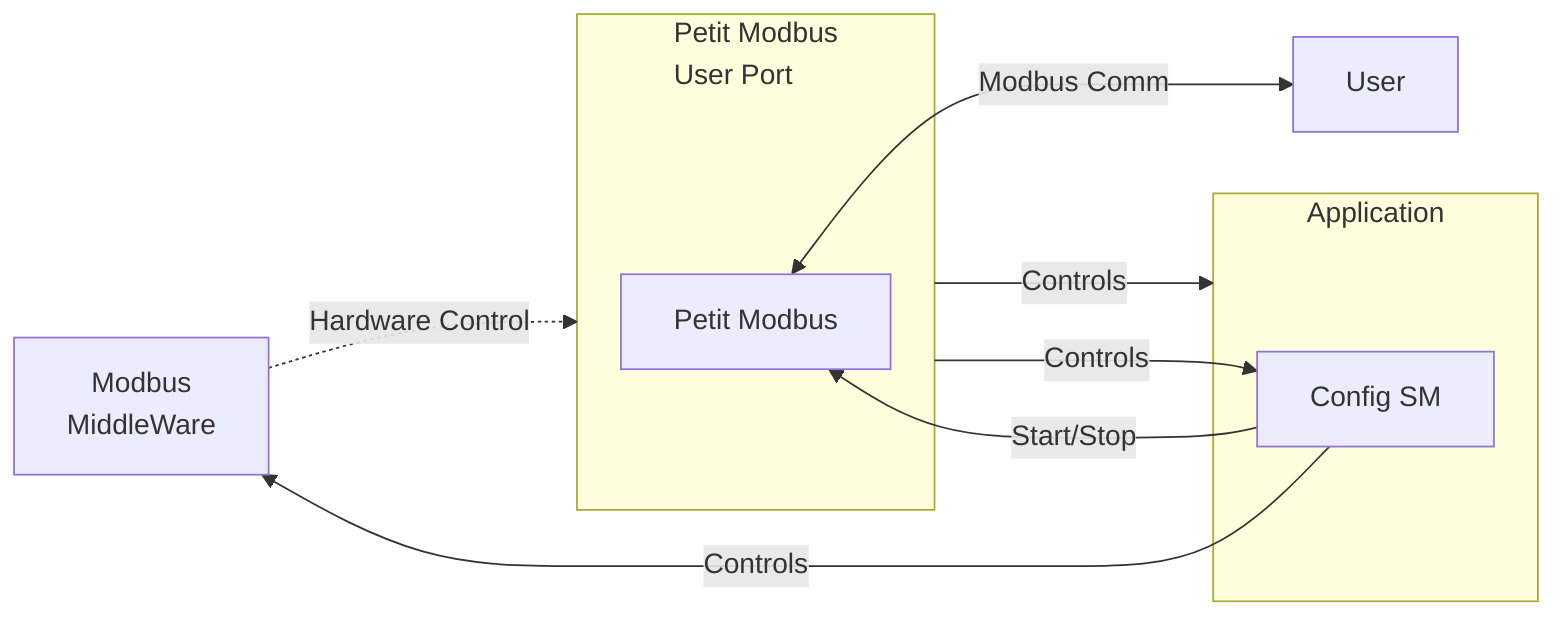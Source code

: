 flowchart LR
 User
 MMW[Modbus</br> MiddleWare]
 subgraph PMUP [Petit Modbus</br> User Port]
 PMB[Petit Modbus]
 end
 subgraph App [Application]
 CSM[Config SM]
 end
 PMB <-- Modbus Comm --> User
 CSM -- Controls --> MMW
 CSM -- Start/Stop --> PMB
 PMUP -- Controls --> App
 PMUP -- Controls --> CSM
 MMW -.Hardware Control.-> PMUP